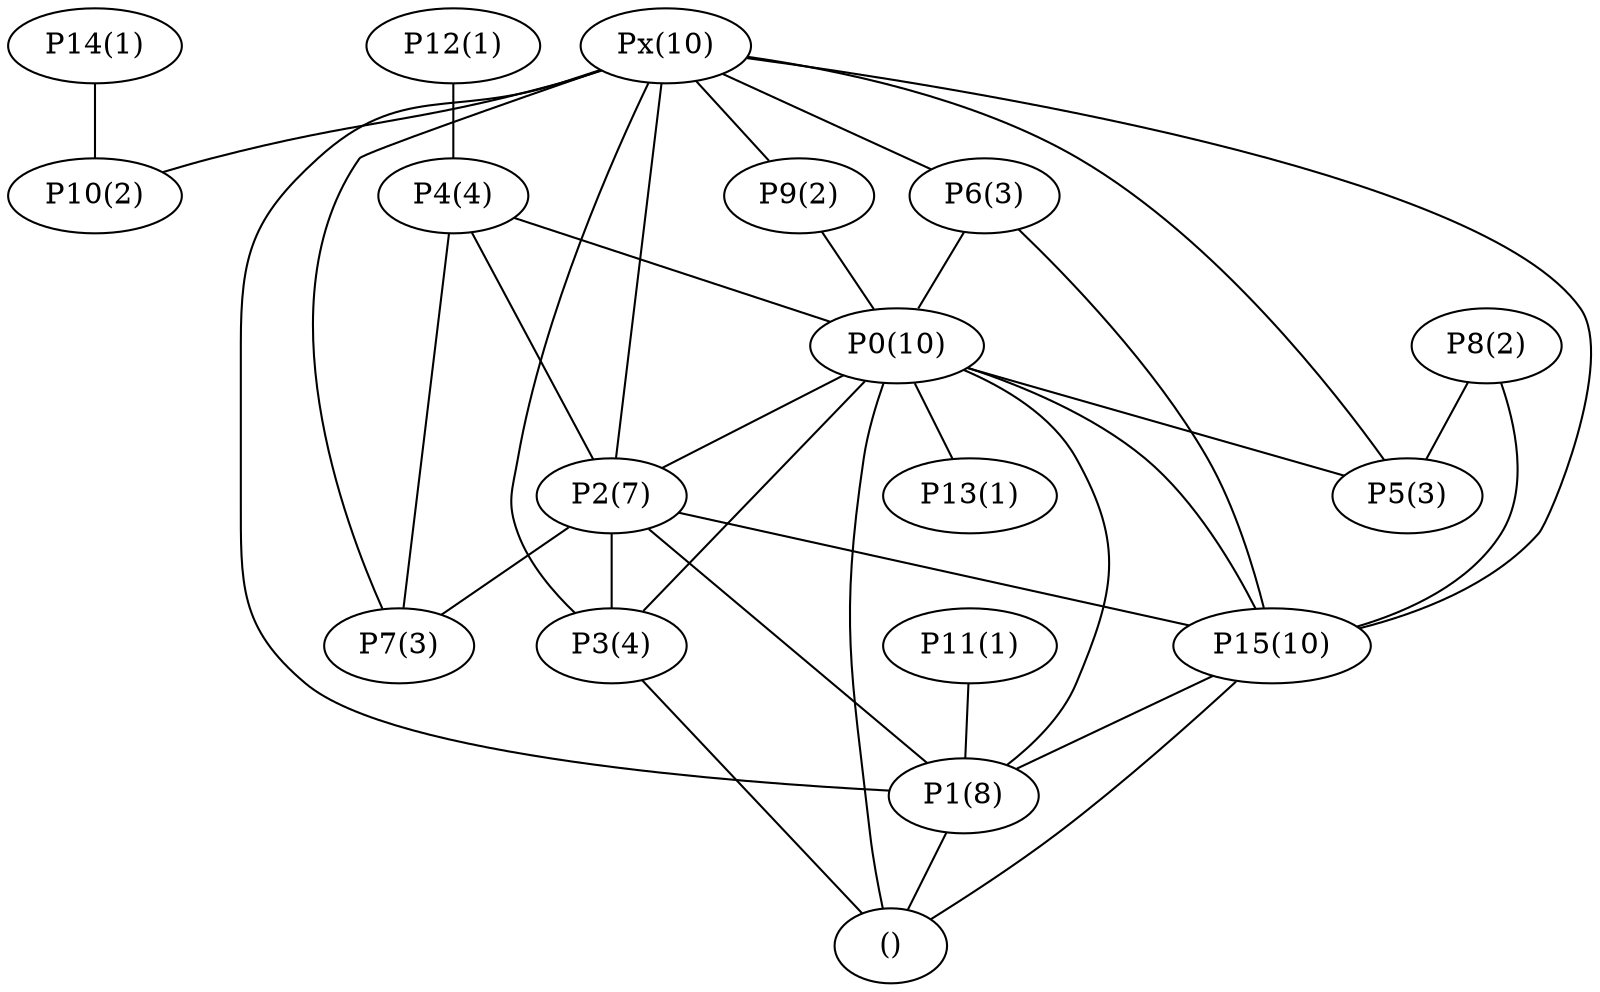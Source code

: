 graph network {
	"Px(10)";
	"P10(2)";
	"P2(7)";
	"P15(10)";
	"P9(2)";
	"P7(3)";
	"P3(4)";
	"P1(8)";
	"P6(3)";
	"P5(3)";
	"P12(1)";
	"P4(4)";
	"P14(1)";
	"P8(2)";
	"P0(10)";
	"P11(1)";
	"P13(1)";
	"()";
	"Px(10)" -- "P10(2)";
	"Px(10)" -- "P2(7)";
	"Px(10)" -- "P15(10)";
	"Px(10)" -- "P9(2)";
	"Px(10)" -- "P7(3)";
	"Px(10)" -- "P3(4)";
	"Px(10)" -- "P1(8)";
	"Px(10)" -- "P6(3)";
	"Px(10)" -- "P5(3)";
	"P12(1)" -- "P4(4)";
	"P14(1)" -- "P10(2)";
	"P8(2)" -- "P15(10)";
	"P8(2)" -- "P5(3)";
	"P6(3)" -- "P15(10)";
	"P6(3)" -- "P0(10)";
	"P4(4)" -- "P0(10)";
	"P4(4)" -- "P7(3)";
	"P4(4)" -- "P2(7)";
	"P9(2)" -- "P0(10)";
	"P11(1)" -- "P1(8)";
	"P0(10)" -- "P15(10)";
	"P0(10)" -- "P13(1)";
	"P0(10)" -- "P5(3)";
	"P0(10)" -- "P2(7)";
	"P0(10)" -- "P3(4)";
	"P0(10)" -- "()";
	"P0(10)" -- "P1(8)";
	"P2(7)" -- "P7(3)";
	"P2(7)" -- "P3(4)";
	"P2(7)" -- "P15(10)";
	"P2(7)" -- "P1(8)";
	"P15(10)" -- "P1(8)";
	"P15(10)" -- "()";
	"P3(4)" -- "()";
	"P1(8)" -- "()";
}